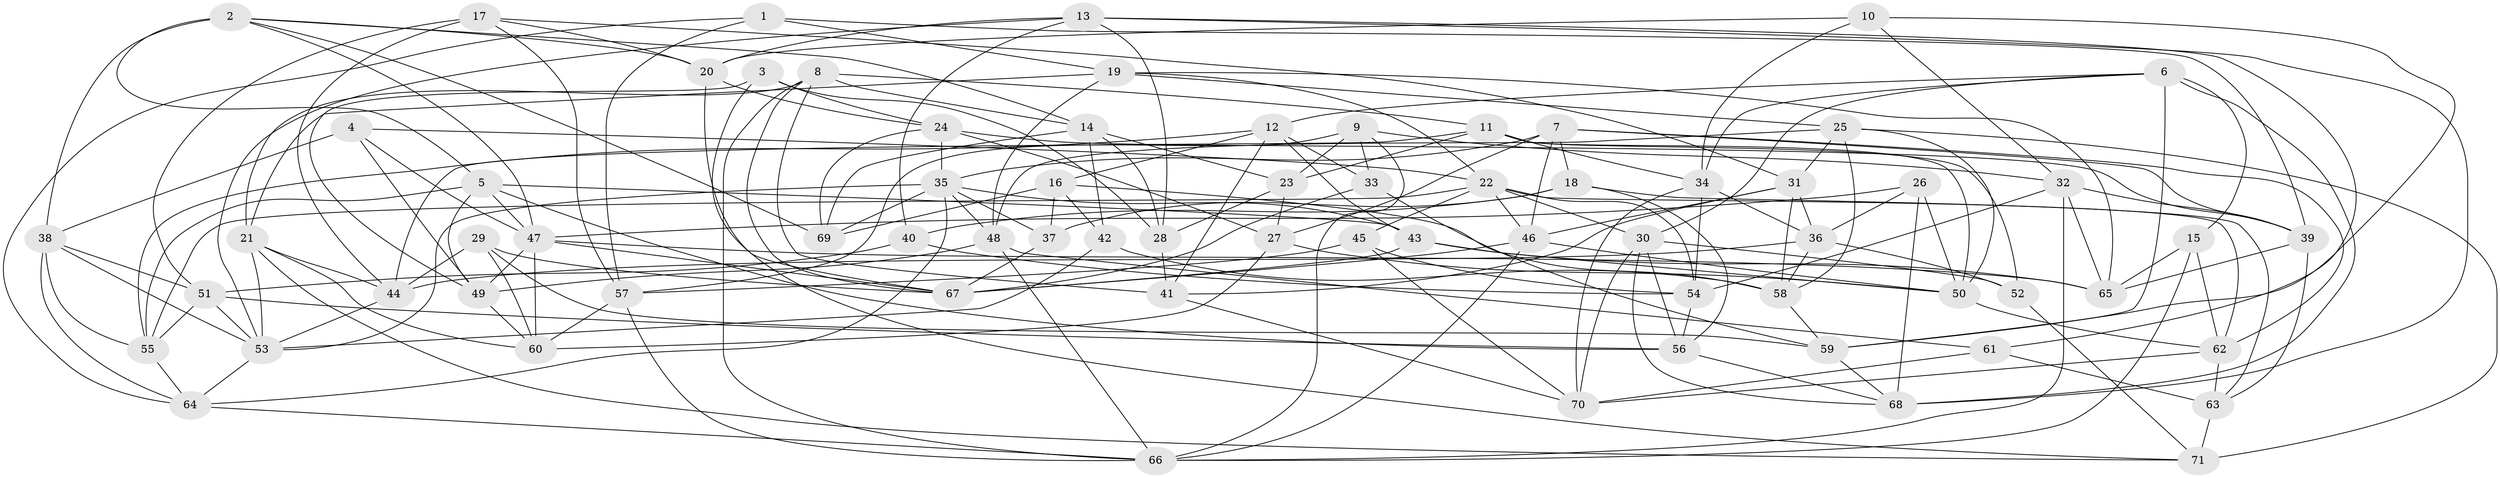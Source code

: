 // original degree distribution, {4: 1.0}
// Generated by graph-tools (version 1.1) at 2025/02/03/09/25 03:02:54]
// undirected, 71 vertices, 200 edges
graph export_dot {
graph [start="1"]
  node [color=gray90,style=filled];
  1;
  2;
  3;
  4;
  5;
  6;
  7;
  8;
  9;
  10;
  11;
  12;
  13;
  14;
  15;
  16;
  17;
  18;
  19;
  20;
  21;
  22;
  23;
  24;
  25;
  26;
  27;
  28;
  29;
  30;
  31;
  32;
  33;
  34;
  35;
  36;
  37;
  38;
  39;
  40;
  41;
  42;
  43;
  44;
  45;
  46;
  47;
  48;
  49;
  50;
  51;
  52;
  53;
  54;
  55;
  56;
  57;
  58;
  59;
  60;
  61;
  62;
  63;
  64;
  65;
  66;
  67;
  68;
  69;
  70;
  71;
  1 -- 19 [weight=1.0];
  1 -- 39 [weight=1.0];
  1 -- 57 [weight=1.0];
  1 -- 64 [weight=1.0];
  2 -- 5 [weight=1.0];
  2 -- 14 [weight=1.0];
  2 -- 20 [weight=1.0];
  2 -- 38 [weight=1.0];
  2 -- 47 [weight=1.0];
  2 -- 69 [weight=1.0];
  3 -- 24 [weight=1.0];
  3 -- 28 [weight=1.0];
  3 -- 49 [weight=1.0];
  3 -- 71 [weight=1.0];
  4 -- 22 [weight=1.0];
  4 -- 38 [weight=1.0];
  4 -- 47 [weight=1.0];
  4 -- 49 [weight=1.0];
  5 -- 43 [weight=1.0];
  5 -- 47 [weight=1.0];
  5 -- 49 [weight=1.0];
  5 -- 55 [weight=1.0];
  5 -- 56 [weight=1.0];
  6 -- 12 [weight=1.0];
  6 -- 15 [weight=1.0];
  6 -- 30 [weight=1.0];
  6 -- 34 [weight=1.0];
  6 -- 59 [weight=1.0];
  6 -- 68 [weight=1.0];
  7 -- 18 [weight=1.0];
  7 -- 27 [weight=1.0];
  7 -- 35 [weight=1.0];
  7 -- 39 [weight=1.0];
  7 -- 46 [weight=1.0];
  7 -- 62 [weight=1.0];
  8 -- 11 [weight=1.0];
  8 -- 14 [weight=1.0];
  8 -- 21 [weight=1.0];
  8 -- 41 [weight=1.0];
  8 -- 66 [weight=1.0];
  8 -- 67 [weight=1.0];
  9 -- 23 [weight=2.0];
  9 -- 32 [weight=1.0];
  9 -- 33 [weight=1.0];
  9 -- 57 [weight=1.0];
  9 -- 66 [weight=1.0];
  10 -- 20 [weight=1.0];
  10 -- 32 [weight=1.0];
  10 -- 34 [weight=1.0];
  10 -- 59 [weight=1.0];
  11 -- 23 [weight=1.0];
  11 -- 34 [weight=1.0];
  11 -- 44 [weight=1.0];
  11 -- 50 [weight=1.0];
  11 -- 52 [weight=1.0];
  12 -- 16 [weight=1.0];
  12 -- 33 [weight=1.0];
  12 -- 41 [weight=1.0];
  12 -- 43 [weight=1.0];
  12 -- 55 [weight=1.0];
  13 -- 20 [weight=1.0];
  13 -- 28 [weight=1.0];
  13 -- 40 [weight=1.0];
  13 -- 53 [weight=1.0];
  13 -- 61 [weight=1.0];
  13 -- 68 [weight=1.0];
  14 -- 23 [weight=1.0];
  14 -- 28 [weight=1.0];
  14 -- 42 [weight=1.0];
  14 -- 69 [weight=1.0];
  15 -- 62 [weight=1.0];
  15 -- 65 [weight=1.0];
  15 -- 66 [weight=1.0];
  16 -- 37 [weight=1.0];
  16 -- 42 [weight=1.0];
  16 -- 58 [weight=1.0];
  16 -- 69 [weight=2.0];
  17 -- 20 [weight=1.0];
  17 -- 31 [weight=1.0];
  17 -- 44 [weight=1.0];
  17 -- 51 [weight=2.0];
  17 -- 57 [weight=1.0];
  18 -- 37 [weight=1.0];
  18 -- 40 [weight=2.0];
  18 -- 56 [weight=1.0];
  18 -- 63 [weight=1.0];
  19 -- 21 [weight=1.0];
  19 -- 22 [weight=1.0];
  19 -- 25 [weight=1.0];
  19 -- 48 [weight=1.0];
  19 -- 65 [weight=1.0];
  20 -- 24 [weight=1.0];
  20 -- 67 [weight=1.0];
  21 -- 44 [weight=1.0];
  21 -- 53 [weight=1.0];
  21 -- 60 [weight=1.0];
  21 -- 71 [weight=1.0];
  22 -- 30 [weight=1.0];
  22 -- 45 [weight=1.0];
  22 -- 46 [weight=1.0];
  22 -- 54 [weight=1.0];
  22 -- 55 [weight=1.0];
  22 -- 62 [weight=1.0];
  23 -- 27 [weight=1.0];
  23 -- 28 [weight=1.0];
  24 -- 27 [weight=1.0];
  24 -- 35 [weight=1.0];
  24 -- 39 [weight=1.0];
  24 -- 69 [weight=1.0];
  25 -- 31 [weight=1.0];
  25 -- 48 [weight=1.0];
  25 -- 50 [weight=1.0];
  25 -- 58 [weight=1.0];
  25 -- 71 [weight=1.0];
  26 -- 36 [weight=1.0];
  26 -- 47 [weight=1.0];
  26 -- 50 [weight=1.0];
  26 -- 68 [weight=1.0];
  27 -- 50 [weight=2.0];
  27 -- 60 [weight=1.0];
  28 -- 41 [weight=2.0];
  29 -- 44 [weight=1.0];
  29 -- 59 [weight=1.0];
  29 -- 60 [weight=1.0];
  29 -- 67 [weight=1.0];
  30 -- 52 [weight=1.0];
  30 -- 56 [weight=1.0];
  30 -- 68 [weight=1.0];
  30 -- 70 [weight=1.0];
  31 -- 36 [weight=1.0];
  31 -- 41 [weight=1.0];
  31 -- 46 [weight=1.0];
  31 -- 58 [weight=1.0];
  32 -- 39 [weight=1.0];
  32 -- 54 [weight=1.0];
  32 -- 65 [weight=1.0];
  32 -- 66 [weight=1.0];
  33 -- 59 [weight=1.0];
  33 -- 67 [weight=1.0];
  34 -- 36 [weight=1.0];
  34 -- 54 [weight=1.0];
  34 -- 70 [weight=1.0];
  35 -- 37 [weight=1.0];
  35 -- 43 [weight=1.0];
  35 -- 48 [weight=1.0];
  35 -- 53 [weight=1.0];
  35 -- 64 [weight=1.0];
  35 -- 69 [weight=1.0];
  36 -- 44 [weight=1.0];
  36 -- 52 [weight=1.0];
  36 -- 58 [weight=1.0];
  37 -- 67 [weight=1.0];
  38 -- 51 [weight=1.0];
  38 -- 53 [weight=1.0];
  38 -- 55 [weight=1.0];
  38 -- 64 [weight=1.0];
  39 -- 63 [weight=1.0];
  39 -- 65 [weight=1.0];
  40 -- 51 [weight=2.0];
  40 -- 54 [weight=1.0];
  41 -- 70 [weight=1.0];
  42 -- 53 [weight=1.0];
  42 -- 58 [weight=1.0];
  43 -- 50 [weight=1.0];
  43 -- 65 [weight=1.0];
  43 -- 67 [weight=1.0];
  44 -- 53 [weight=1.0];
  45 -- 54 [weight=1.0];
  45 -- 57 [weight=1.0];
  45 -- 70 [weight=1.0];
  46 -- 50 [weight=1.0];
  46 -- 66 [weight=1.0];
  46 -- 67 [weight=1.0];
  47 -- 49 [weight=1.0];
  47 -- 60 [weight=1.0];
  47 -- 65 [weight=1.0];
  47 -- 67 [weight=1.0];
  48 -- 49 [weight=1.0];
  48 -- 61 [weight=1.0];
  48 -- 66 [weight=1.0];
  49 -- 60 [weight=1.0];
  50 -- 62 [weight=1.0];
  51 -- 53 [weight=1.0];
  51 -- 55 [weight=1.0];
  51 -- 56 [weight=1.0];
  52 -- 71 [weight=1.0];
  53 -- 64 [weight=1.0];
  54 -- 56 [weight=1.0];
  55 -- 64 [weight=1.0];
  56 -- 68 [weight=1.0];
  57 -- 60 [weight=1.0];
  57 -- 66 [weight=1.0];
  58 -- 59 [weight=1.0];
  59 -- 68 [weight=1.0];
  61 -- 63 [weight=1.0];
  61 -- 70 [weight=1.0];
  62 -- 63 [weight=1.0];
  62 -- 70 [weight=1.0];
  63 -- 71 [weight=2.0];
  64 -- 66 [weight=1.0];
}
